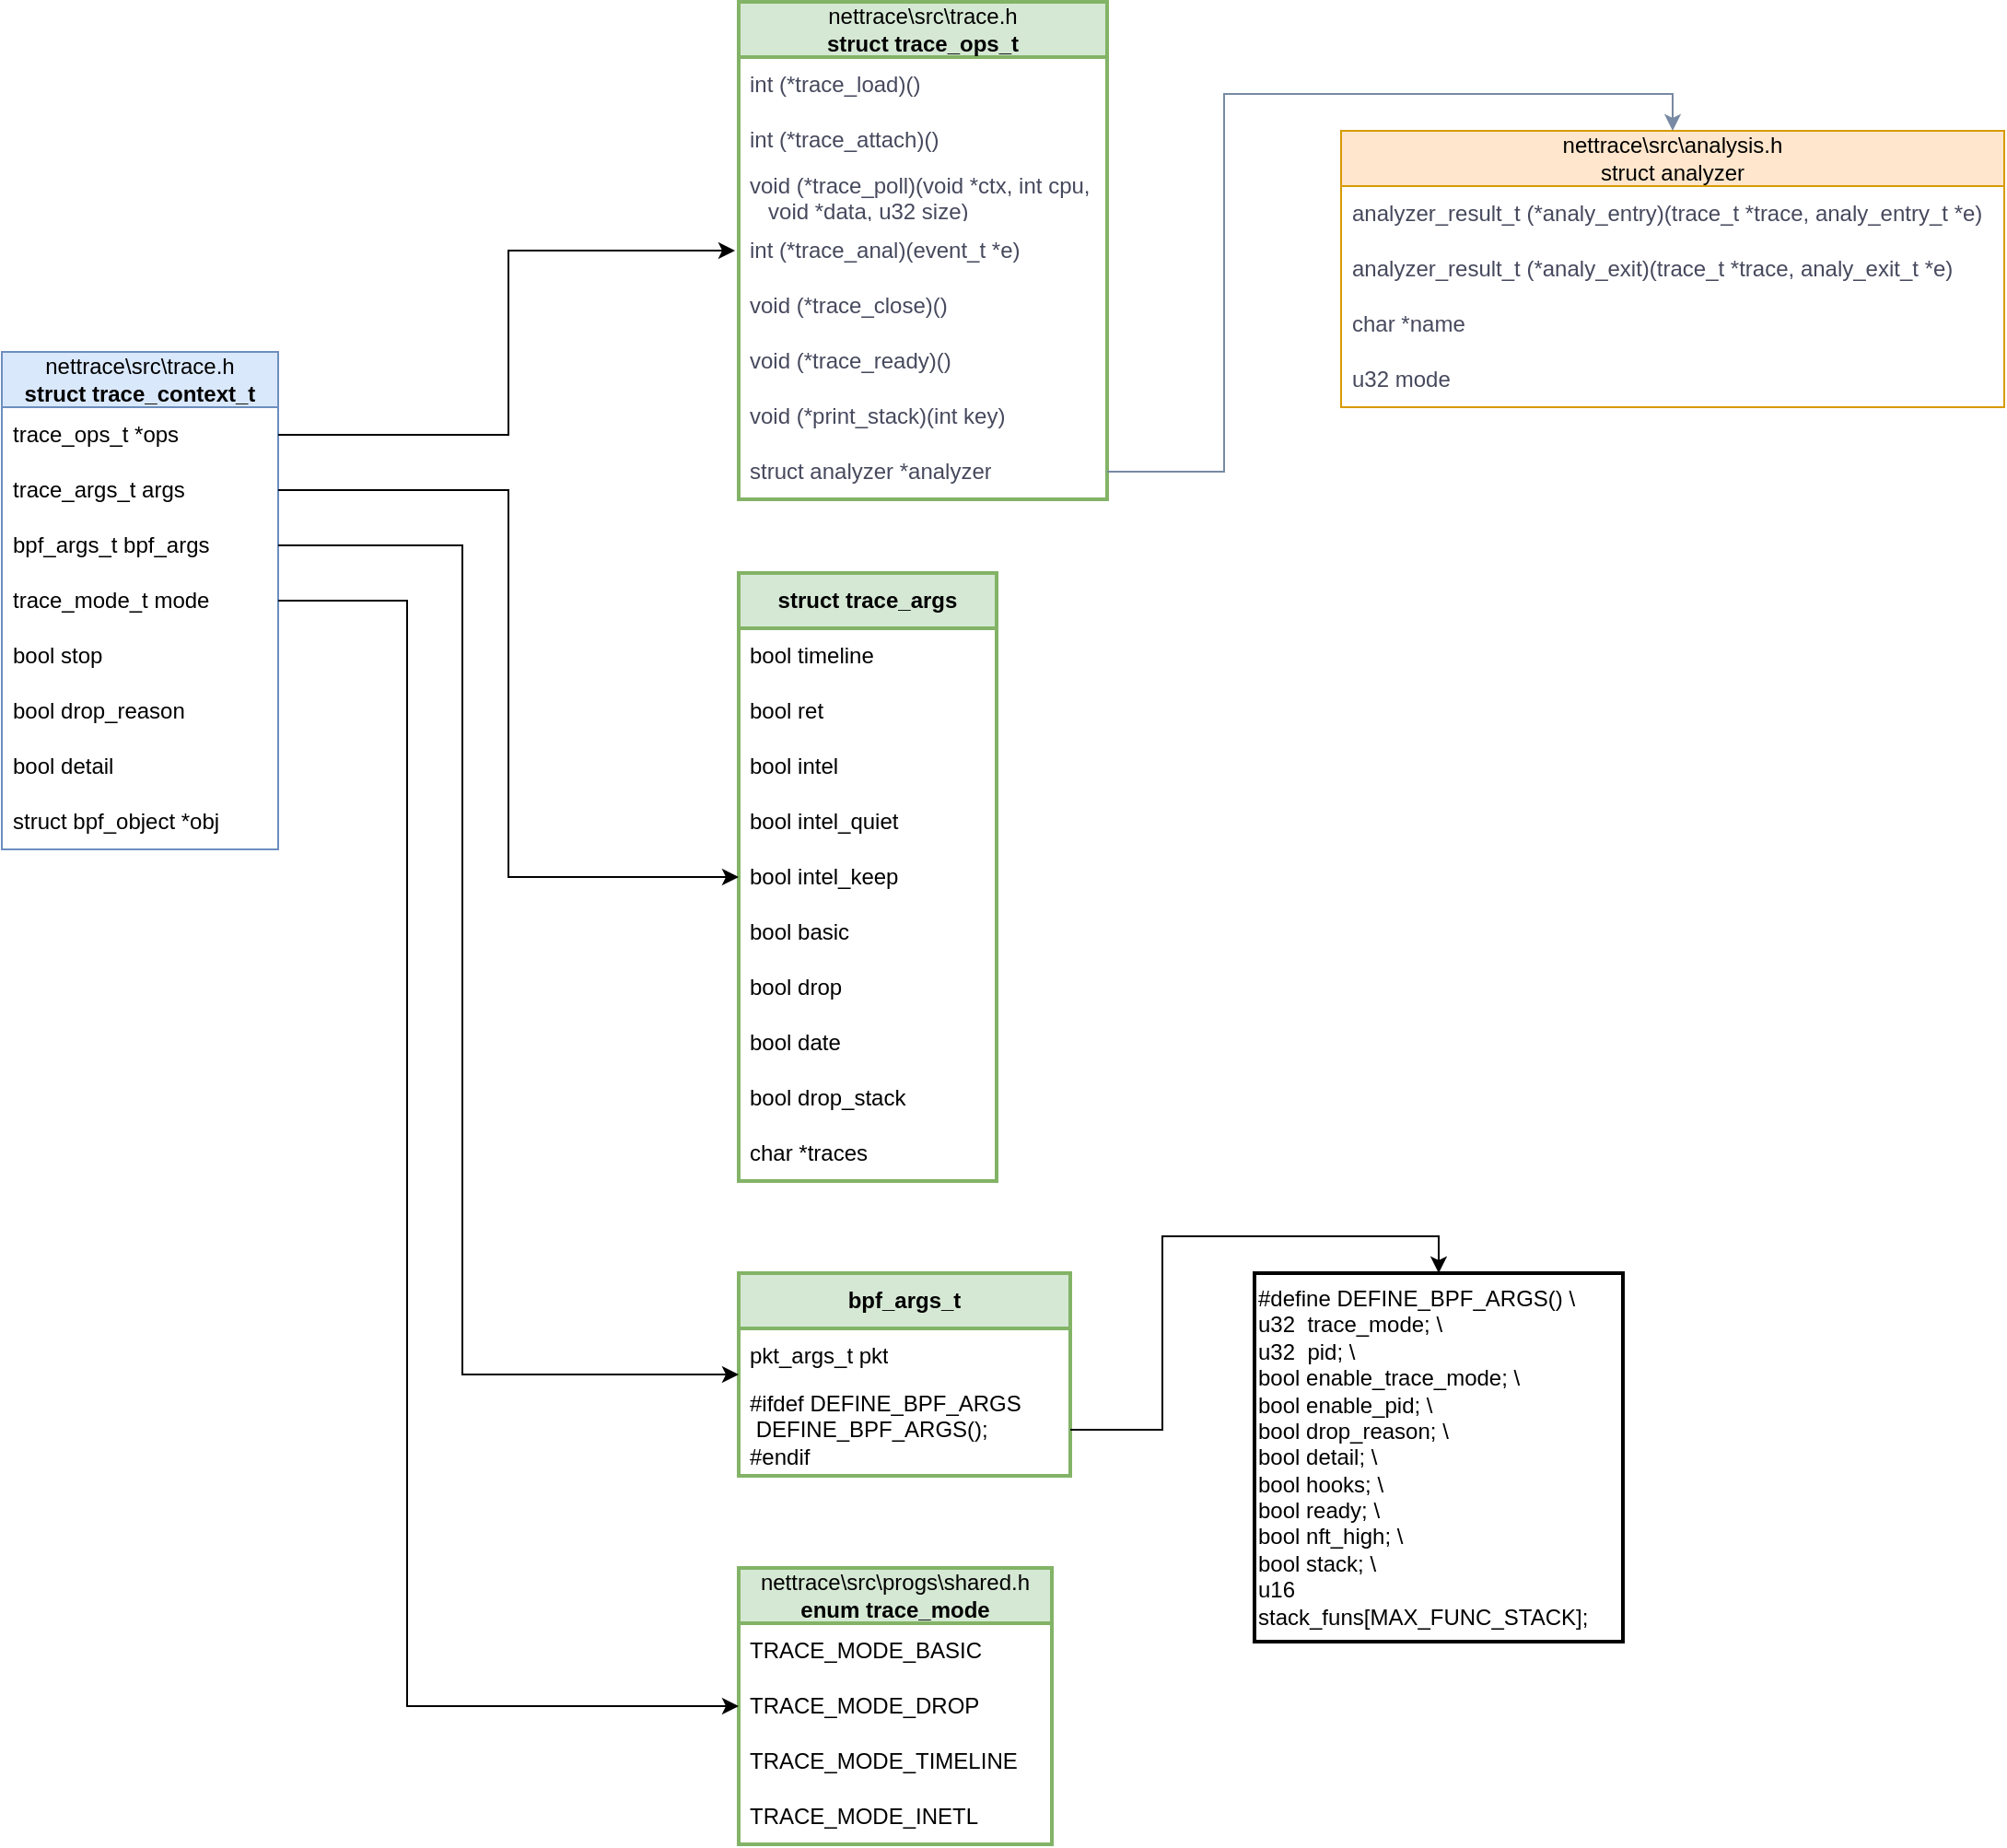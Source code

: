 <mxfile version="20.8.5" type="github">
  <diagram id="J2MnjOrFb4amIE_kZ2wo" name="第 1 页">
    <mxGraphModel dx="881" dy="2443" grid="1" gridSize="10" guides="1" tooltips="1" connect="1" arrows="1" fold="1" page="1" pageScale="1" pageWidth="827" pageHeight="1169" math="0" shadow="0">
      <root>
        <mxCell id="0" />
        <mxCell id="1" parent="0" />
        <mxCell id="d07pl93fS8qno-X2YD1w-11" value="nettrace\src\trace.h&lt;br&gt;&lt;b&gt;struct trace_ops_t&lt;/b&gt;" style="swimlane;fontStyle=0;childLayout=stackLayout;horizontal=1;startSize=30;horizontalStack=0;resizeParent=1;resizeParentMax=0;resizeLast=0;collapsible=1;marginBottom=0;whiteSpace=wrap;html=1;rounded=0;labelBackgroundColor=none;fillColor=#d5e8d4;strokeColor=#82b366;strokeWidth=2;perimeterSpacing=2;swimlaneLine=1;glass=0;shadow=0;" vertex="1" parent="1">
          <mxGeometry x="500" y="-330" width="200" height="270" as="geometry" />
        </mxCell>
        <mxCell id="d07pl93fS8qno-X2YD1w-12" value="int (*trace_load)()" style="text;strokeColor=none;fillColor=none;align=left;verticalAlign=middle;spacingLeft=4;spacingRight=4;overflow=hidden;points=[[0,0.5],[1,0.5]];portConstraint=eastwest;rotatable=0;whiteSpace=wrap;html=1;rounded=0;labelBackgroundColor=none;fontColor=#46495D;" vertex="1" parent="d07pl93fS8qno-X2YD1w-11">
          <mxGeometry y="30" width="200" height="30" as="geometry" />
        </mxCell>
        <mxCell id="d07pl93fS8qno-X2YD1w-15" value="int (*trace_attach)()" style="text;strokeColor=none;fillColor=none;align=left;verticalAlign=middle;spacingLeft=4;spacingRight=4;overflow=hidden;points=[[0,0.5],[1,0.5]];portConstraint=eastwest;rotatable=0;whiteSpace=wrap;html=1;rounded=0;labelBackgroundColor=none;fontColor=#46495D;" vertex="1" parent="d07pl93fS8qno-X2YD1w-11">
          <mxGeometry y="60" width="200" height="30" as="geometry" />
        </mxCell>
        <mxCell id="d07pl93fS8qno-X2YD1w-13" value="void (*trace_poll)(void *ctx, int cpu, &lt;br&gt;&lt;span style=&quot;white-space: pre;&quot;&gt;	&lt;/span&gt;&lt;span style=&quot;white-space: pre;&quot;&gt;	&lt;/span&gt;&lt;span style=&quot;white-space: pre;&quot;&gt;	&lt;/span&gt;void *data, u32 size)" style="text;strokeColor=none;fillColor=none;align=left;verticalAlign=middle;spacingLeft=4;spacingRight=4;overflow=hidden;points=[[0,0.5],[1,0.5]];portConstraint=eastwest;rotatable=0;whiteSpace=wrap;html=1;rounded=0;labelBackgroundColor=none;fontColor=#46495D;" vertex="1" parent="d07pl93fS8qno-X2YD1w-11">
          <mxGeometry y="90" width="200" height="30" as="geometry" />
        </mxCell>
        <mxCell id="d07pl93fS8qno-X2YD1w-16" value="int (*trace_anal)(event_t *e)" style="text;strokeColor=none;fillColor=none;align=left;verticalAlign=middle;spacingLeft=4;spacingRight=4;overflow=hidden;points=[[0,0.5],[1,0.5]];portConstraint=eastwest;rotatable=0;whiteSpace=wrap;html=1;rounded=0;labelBackgroundColor=none;fontColor=#46495D;" vertex="1" parent="d07pl93fS8qno-X2YD1w-11">
          <mxGeometry y="120" width="200" height="30" as="geometry" />
        </mxCell>
        <mxCell id="d07pl93fS8qno-X2YD1w-14" value="void (*trace_close)()" style="text;strokeColor=none;fillColor=none;align=left;verticalAlign=middle;spacingLeft=4;spacingRight=4;overflow=hidden;points=[[0,0.5],[1,0.5]];portConstraint=eastwest;rotatable=0;whiteSpace=wrap;html=1;rounded=0;labelBackgroundColor=none;fontColor=#46495D;" vertex="1" parent="d07pl93fS8qno-X2YD1w-11">
          <mxGeometry y="150" width="200" height="30" as="geometry" />
        </mxCell>
        <mxCell id="d07pl93fS8qno-X2YD1w-17" value="void (*trace_ready)()" style="text;strokeColor=none;fillColor=none;align=left;verticalAlign=middle;spacingLeft=4;spacingRight=4;overflow=hidden;points=[[0,0.5],[1,0.5]];portConstraint=eastwest;rotatable=0;whiteSpace=wrap;html=1;rounded=0;labelBackgroundColor=none;fontColor=#46495D;" vertex="1" parent="d07pl93fS8qno-X2YD1w-11">
          <mxGeometry y="180" width="200" height="30" as="geometry" />
        </mxCell>
        <mxCell id="d07pl93fS8qno-X2YD1w-18" value="void (*print_stack)(int key)" style="text;strokeColor=none;fillColor=none;align=left;verticalAlign=middle;spacingLeft=4;spacingRight=4;overflow=hidden;points=[[0,0.5],[1,0.5]];portConstraint=eastwest;rotatable=0;whiteSpace=wrap;html=1;rounded=0;labelBackgroundColor=none;fontColor=#46495D;" vertex="1" parent="d07pl93fS8qno-X2YD1w-11">
          <mxGeometry y="210" width="200" height="30" as="geometry" />
        </mxCell>
        <mxCell id="d07pl93fS8qno-X2YD1w-19" value="struct analyzer *analyzer" style="text;strokeColor=none;fillColor=none;align=left;verticalAlign=middle;spacingLeft=4;spacingRight=4;overflow=hidden;points=[[0,0.5],[1,0.5]];portConstraint=eastwest;rotatable=0;whiteSpace=wrap;html=1;rounded=0;labelBackgroundColor=none;fontColor=#46495D;" vertex="1" parent="d07pl93fS8qno-X2YD1w-11">
          <mxGeometry y="240" width="200" height="30" as="geometry" />
        </mxCell>
        <mxCell id="d07pl93fS8qno-X2YD1w-21" value="nettrace\src\analysis.h&lt;br&gt;struct analyzer" style="swimlane;fontStyle=0;childLayout=stackLayout;horizontal=1;startSize=30;horizontalStack=0;resizeParent=1;resizeParentMax=0;resizeLast=0;collapsible=1;marginBottom=0;whiteSpace=wrap;html=1;rounded=0;labelBackgroundColor=none;fillColor=#ffe6cc;strokeColor=#d79b00;" vertex="1" parent="1">
          <mxGeometry x="827" y="-260" width="360" height="150" as="geometry" />
        </mxCell>
        <mxCell id="d07pl93fS8qno-X2YD1w-22" value="analyzer_result_t (*analy_entry)(trace_t *trace, analy_entry_t *e)" style="text;strokeColor=none;fillColor=none;align=left;verticalAlign=middle;spacingLeft=4;spacingRight=4;overflow=hidden;points=[[0,0.5],[1,0.5]];portConstraint=eastwest;rotatable=0;whiteSpace=wrap;html=1;rounded=0;labelBackgroundColor=none;fontColor=#46495D;" vertex="1" parent="d07pl93fS8qno-X2YD1w-21">
          <mxGeometry y="30" width="360" height="30" as="geometry" />
        </mxCell>
        <mxCell id="d07pl93fS8qno-X2YD1w-23" value="analyzer_result_t (*analy_exit)(trace_t *trace, analy_exit_t *e)" style="text;strokeColor=none;fillColor=none;align=left;verticalAlign=middle;spacingLeft=4;spacingRight=4;overflow=hidden;points=[[0,0.5],[1,0.5]];portConstraint=eastwest;rotatable=0;whiteSpace=wrap;html=1;rounded=0;labelBackgroundColor=none;fontColor=#46495D;" vertex="1" parent="d07pl93fS8qno-X2YD1w-21">
          <mxGeometry y="60" width="360" height="30" as="geometry" />
        </mxCell>
        <mxCell id="d07pl93fS8qno-X2YD1w-24" value="char *name" style="text;strokeColor=none;fillColor=none;align=left;verticalAlign=middle;spacingLeft=4;spacingRight=4;overflow=hidden;points=[[0,0.5],[1,0.5]];portConstraint=eastwest;rotatable=0;whiteSpace=wrap;html=1;rounded=0;labelBackgroundColor=none;fontColor=#46495D;" vertex="1" parent="d07pl93fS8qno-X2YD1w-21">
          <mxGeometry y="90" width="360" height="30" as="geometry" />
        </mxCell>
        <mxCell id="d07pl93fS8qno-X2YD1w-25" value="u32 mode" style="text;strokeColor=none;fillColor=none;align=left;verticalAlign=middle;spacingLeft=4;spacingRight=4;overflow=hidden;points=[[0,0.5],[1,0.5]];portConstraint=eastwest;rotatable=0;whiteSpace=wrap;html=1;rounded=0;labelBackgroundColor=none;fontColor=#46495D;" vertex="1" parent="d07pl93fS8qno-X2YD1w-21">
          <mxGeometry y="120" width="360" height="30" as="geometry" />
        </mxCell>
        <mxCell id="d07pl93fS8qno-X2YD1w-27" style="edgeStyle=orthogonalEdgeStyle;rounded=0;orthogonalLoop=1;jettySize=auto;html=1;exitX=1;exitY=0.5;exitDx=0;exitDy=0;entryX=0.5;entryY=0;entryDx=0;entryDy=0;labelBackgroundColor=none;fontColor=default;strokeColor=#788AA3;" edge="1" parent="1" source="d07pl93fS8qno-X2YD1w-19" target="d07pl93fS8qno-X2YD1w-21">
          <mxGeometry relative="1" as="geometry" />
        </mxCell>
        <mxCell id="d07pl93fS8qno-X2YD1w-28" value="nettrace\src\trace.h&lt;br&gt;&lt;b&gt;struct trace_context_t&lt;/b&gt;" style="swimlane;fontStyle=0;childLayout=stackLayout;horizontal=1;startSize=30;horizontalStack=0;resizeParent=1;resizeParentMax=0;resizeLast=0;collapsible=1;marginBottom=0;whiteSpace=wrap;html=1;fillColor=#dae8fc;strokeColor=#6c8ebf;" vertex="1" parent="1">
          <mxGeometry x="100" y="-140" width="150" height="270" as="geometry" />
        </mxCell>
        <mxCell id="d07pl93fS8qno-X2YD1w-29" value="trace_ops_t	*ops" style="text;strokeColor=none;fillColor=none;align=left;verticalAlign=middle;spacingLeft=4;spacingRight=4;overflow=hidden;points=[[0,0.5],[1,0.5]];portConstraint=eastwest;rotatable=0;whiteSpace=wrap;html=1;" vertex="1" parent="d07pl93fS8qno-X2YD1w-28">
          <mxGeometry y="30" width="150" height="30" as="geometry" />
        </mxCell>
        <mxCell id="d07pl93fS8qno-X2YD1w-30" value="trace_args_t	args" style="text;strokeColor=none;fillColor=none;align=left;verticalAlign=middle;spacingLeft=4;spacingRight=4;overflow=hidden;points=[[0,0.5],[1,0.5]];portConstraint=eastwest;rotatable=0;whiteSpace=wrap;html=1;" vertex="1" parent="d07pl93fS8qno-X2YD1w-28">
          <mxGeometry y="60" width="150" height="30" as="geometry" />
        </mxCell>
        <mxCell id="d07pl93fS8qno-X2YD1w-31" value="bpf_args_t	bpf_args" style="text;strokeColor=none;fillColor=none;align=left;verticalAlign=middle;spacingLeft=4;spacingRight=4;overflow=hidden;points=[[0,0.5],[1,0.5]];portConstraint=eastwest;rotatable=0;whiteSpace=wrap;html=1;" vertex="1" parent="d07pl93fS8qno-X2YD1w-28">
          <mxGeometry y="90" width="150" height="30" as="geometry" />
        </mxCell>
        <mxCell id="d07pl93fS8qno-X2YD1w-34" value="trace_mode_t	mode" style="text;strokeColor=none;fillColor=none;align=left;verticalAlign=middle;spacingLeft=4;spacingRight=4;overflow=hidden;points=[[0,0.5],[1,0.5]];portConstraint=eastwest;rotatable=0;whiteSpace=wrap;html=1;" vertex="1" parent="d07pl93fS8qno-X2YD1w-28">
          <mxGeometry y="120" width="150" height="30" as="geometry" />
        </mxCell>
        <mxCell id="d07pl93fS8qno-X2YD1w-35" value="bool		stop" style="text;strokeColor=none;fillColor=none;align=left;verticalAlign=middle;spacingLeft=4;spacingRight=4;overflow=hidden;points=[[0,0.5],[1,0.5]];portConstraint=eastwest;rotatable=0;whiteSpace=wrap;html=1;" vertex="1" parent="d07pl93fS8qno-X2YD1w-28">
          <mxGeometry y="150" width="150" height="30" as="geometry" />
        </mxCell>
        <mxCell id="d07pl93fS8qno-X2YD1w-36" value="bool		drop_reason" style="text;strokeColor=none;fillColor=none;align=left;verticalAlign=middle;spacingLeft=4;spacingRight=4;overflow=hidden;points=[[0,0.5],[1,0.5]];portConstraint=eastwest;rotatable=0;whiteSpace=wrap;html=1;" vertex="1" parent="d07pl93fS8qno-X2YD1w-28">
          <mxGeometry y="180" width="150" height="30" as="geometry" />
        </mxCell>
        <mxCell id="d07pl93fS8qno-X2YD1w-37" value="bool		detail" style="text;strokeColor=none;fillColor=none;align=left;verticalAlign=middle;spacingLeft=4;spacingRight=4;overflow=hidden;points=[[0,0.5],[1,0.5]];portConstraint=eastwest;rotatable=0;whiteSpace=wrap;html=1;" vertex="1" parent="d07pl93fS8qno-X2YD1w-28">
          <mxGeometry y="210" width="150" height="30" as="geometry" />
        </mxCell>
        <mxCell id="d07pl93fS8qno-X2YD1w-32" value="struct bpf_object *obj" style="text;strokeColor=none;fillColor=none;align=left;verticalAlign=middle;spacingLeft=4;spacingRight=4;overflow=hidden;points=[[0,0.5],[1,0.5]];portConstraint=eastwest;rotatable=0;whiteSpace=wrap;html=1;" vertex="1" parent="d07pl93fS8qno-X2YD1w-28">
          <mxGeometry y="240" width="150" height="30" as="geometry" />
        </mxCell>
        <mxCell id="d07pl93fS8qno-X2YD1w-39" value="&lt;b&gt;struct trace_args&lt;/b&gt;" style="swimlane;fontStyle=0;childLayout=stackLayout;horizontal=1;startSize=30;horizontalStack=0;resizeParent=1;resizeParentMax=0;resizeLast=0;collapsible=1;marginBottom=0;whiteSpace=wrap;html=1;rounded=0;shadow=0;glass=0;sketch=0;strokeWidth=2;fillColor=#d5e8d4;strokeColor=#82b366;" vertex="1" parent="1">
          <mxGeometry x="500" y="-20" width="140" height="330" as="geometry" />
        </mxCell>
        <mxCell id="d07pl93fS8qno-X2YD1w-40" value="bool timeline" style="text;strokeColor=none;fillColor=none;align=left;verticalAlign=middle;spacingLeft=4;spacingRight=4;overflow=hidden;points=[[0,0.5],[1,0.5]];portConstraint=eastwest;rotatable=0;whiteSpace=wrap;html=1;rounded=0;shadow=0;glass=0;sketch=0;strokeWidth=2;" vertex="1" parent="d07pl93fS8qno-X2YD1w-39">
          <mxGeometry y="30" width="140" height="30" as="geometry" />
        </mxCell>
        <mxCell id="d07pl93fS8qno-X2YD1w-41" value="bool ret" style="text;strokeColor=none;fillColor=none;align=left;verticalAlign=middle;spacingLeft=4;spacingRight=4;overflow=hidden;points=[[0,0.5],[1,0.5]];portConstraint=eastwest;rotatable=0;whiteSpace=wrap;html=1;rounded=0;shadow=0;glass=0;sketch=0;strokeWidth=2;" vertex="1" parent="d07pl93fS8qno-X2YD1w-39">
          <mxGeometry y="60" width="140" height="30" as="geometry" />
        </mxCell>
        <mxCell id="d07pl93fS8qno-X2YD1w-47" value="bool intel" style="text;strokeColor=none;fillColor=none;align=left;verticalAlign=middle;spacingLeft=4;spacingRight=4;overflow=hidden;points=[[0,0.5],[1,0.5]];portConstraint=eastwest;rotatable=0;whiteSpace=wrap;html=1;rounded=0;shadow=0;glass=0;sketch=0;strokeWidth=2;" vertex="1" parent="d07pl93fS8qno-X2YD1w-39">
          <mxGeometry y="90" width="140" height="30" as="geometry" />
        </mxCell>
        <mxCell id="d07pl93fS8qno-X2YD1w-48" value="bool intel_quiet" style="text;strokeColor=none;fillColor=none;align=left;verticalAlign=middle;spacingLeft=4;spacingRight=4;overflow=hidden;points=[[0,0.5],[1,0.5]];portConstraint=eastwest;rotatable=0;whiteSpace=wrap;html=1;rounded=0;shadow=0;glass=0;sketch=0;strokeWidth=2;" vertex="1" parent="d07pl93fS8qno-X2YD1w-39">
          <mxGeometry y="120" width="140" height="30" as="geometry" />
        </mxCell>
        <mxCell id="d07pl93fS8qno-X2YD1w-49" value="bool intel_keep" style="text;strokeColor=none;fillColor=none;align=left;verticalAlign=middle;spacingLeft=4;spacingRight=4;overflow=hidden;points=[[0,0.5],[1,0.5]];portConstraint=eastwest;rotatable=0;whiteSpace=wrap;html=1;rounded=0;shadow=0;glass=0;sketch=0;strokeWidth=2;" vertex="1" parent="d07pl93fS8qno-X2YD1w-39">
          <mxGeometry y="150" width="140" height="30" as="geometry" />
        </mxCell>
        <mxCell id="d07pl93fS8qno-X2YD1w-51" value="bool basic" style="text;strokeColor=none;fillColor=none;align=left;verticalAlign=middle;spacingLeft=4;spacingRight=4;overflow=hidden;points=[[0,0.5],[1,0.5]];portConstraint=eastwest;rotatable=0;whiteSpace=wrap;html=1;rounded=0;shadow=0;glass=0;sketch=0;strokeWidth=2;" vertex="1" parent="d07pl93fS8qno-X2YD1w-39">
          <mxGeometry y="180" width="140" height="30" as="geometry" />
        </mxCell>
        <mxCell id="d07pl93fS8qno-X2YD1w-52" value="bool drop" style="text;strokeColor=none;fillColor=none;align=left;verticalAlign=middle;spacingLeft=4;spacingRight=4;overflow=hidden;points=[[0,0.5],[1,0.5]];portConstraint=eastwest;rotatable=0;whiteSpace=wrap;html=1;rounded=0;shadow=0;glass=0;sketch=0;strokeWidth=2;" vertex="1" parent="d07pl93fS8qno-X2YD1w-39">
          <mxGeometry y="210" width="140" height="30" as="geometry" />
        </mxCell>
        <mxCell id="d07pl93fS8qno-X2YD1w-53" value="bool date" style="text;strokeColor=none;fillColor=none;align=left;verticalAlign=middle;spacingLeft=4;spacingRight=4;overflow=hidden;points=[[0,0.5],[1,0.5]];portConstraint=eastwest;rotatable=0;whiteSpace=wrap;html=1;rounded=0;shadow=0;glass=0;sketch=0;strokeWidth=2;" vertex="1" parent="d07pl93fS8qno-X2YD1w-39">
          <mxGeometry y="240" width="140" height="30" as="geometry" />
        </mxCell>
        <mxCell id="d07pl93fS8qno-X2YD1w-54" value="bool drop_stack" style="text;strokeColor=none;fillColor=none;align=left;verticalAlign=middle;spacingLeft=4;spacingRight=4;overflow=hidden;points=[[0,0.5],[1,0.5]];portConstraint=eastwest;rotatable=0;whiteSpace=wrap;html=1;rounded=0;shadow=0;glass=0;sketch=0;strokeWidth=2;" vertex="1" parent="d07pl93fS8qno-X2YD1w-39">
          <mxGeometry y="270" width="140" height="30" as="geometry" />
        </mxCell>
        <mxCell id="d07pl93fS8qno-X2YD1w-42" value="char *traces" style="text;strokeColor=none;fillColor=none;align=left;verticalAlign=middle;spacingLeft=4;spacingRight=4;overflow=hidden;points=[[0,0.5],[1,0.5]];portConstraint=eastwest;rotatable=0;whiteSpace=wrap;html=1;rounded=0;shadow=0;glass=0;sketch=0;strokeWidth=2;" vertex="1" parent="d07pl93fS8qno-X2YD1w-39">
          <mxGeometry y="300" width="140" height="30" as="geometry" />
        </mxCell>
        <mxCell id="d07pl93fS8qno-X2YD1w-45" style="edgeStyle=orthogonalEdgeStyle;rounded=0;orthogonalLoop=1;jettySize=auto;html=1;exitX=1;exitY=0.5;exitDx=0;exitDy=0;" edge="1" parent="1" source="d07pl93fS8qno-X2YD1w-29" target="d07pl93fS8qno-X2YD1w-11">
          <mxGeometry relative="1" as="geometry" />
        </mxCell>
        <mxCell id="d07pl93fS8qno-X2YD1w-55" style="edgeStyle=orthogonalEdgeStyle;rounded=0;orthogonalLoop=1;jettySize=auto;html=1;exitX=1;exitY=0.5;exitDx=0;exitDy=0;entryX=0;entryY=0.5;entryDx=0;entryDy=0;" edge="1" parent="1" source="d07pl93fS8qno-X2YD1w-30" target="d07pl93fS8qno-X2YD1w-49">
          <mxGeometry relative="1" as="geometry" />
        </mxCell>
        <mxCell id="d07pl93fS8qno-X2YD1w-56" value="&lt;b&gt;bpf_args_t&lt;/b&gt;" style="swimlane;fontStyle=0;childLayout=stackLayout;horizontal=1;startSize=30;horizontalStack=0;resizeParent=1;resizeParentMax=0;resizeLast=0;collapsible=1;marginBottom=0;whiteSpace=wrap;html=1;rounded=0;shadow=0;glass=0;sketch=0;strokeWidth=2;fillColor=#d5e8d4;strokeColor=#82b366;" vertex="1" parent="1">
          <mxGeometry x="500" y="360" width="180" height="110" as="geometry" />
        </mxCell>
        <mxCell id="d07pl93fS8qno-X2YD1w-57" value="pkt_args_t pkt" style="text;strokeColor=none;fillColor=none;align=left;verticalAlign=middle;spacingLeft=4;spacingRight=4;overflow=hidden;points=[[0,0.5],[1,0.5]];portConstraint=eastwest;rotatable=0;whiteSpace=wrap;html=1;rounded=0;shadow=0;glass=0;sketch=0;strokeWidth=2;" vertex="1" parent="d07pl93fS8qno-X2YD1w-56">
          <mxGeometry y="30" width="180" height="30" as="geometry" />
        </mxCell>
        <mxCell id="d07pl93fS8qno-X2YD1w-58" value="&lt;div&gt;#ifdef DEFINE_BPF_ARGS&lt;/div&gt;&lt;div&gt;	&lt;span style=&quot;white-space: pre;&quot;&gt;	&lt;/span&gt;DEFINE_BPF_ARGS();&lt;/div&gt;&lt;div&gt;#endif&lt;/div&gt;" style="text;strokeColor=none;fillColor=none;align=left;verticalAlign=middle;spacingLeft=4;spacingRight=4;overflow=hidden;points=[[0,0.5],[1,0.5]];portConstraint=eastwest;rotatable=0;whiteSpace=wrap;html=1;rounded=0;shadow=0;glass=0;sketch=0;strokeWidth=2;" vertex="1" parent="d07pl93fS8qno-X2YD1w-56">
          <mxGeometry y="60" width="180" height="50" as="geometry" />
        </mxCell>
        <mxCell id="d07pl93fS8qno-X2YD1w-60" value="&lt;div&gt;#define DEFINE_BPF_ARGS()	\&lt;/div&gt;&lt;div&gt;&lt;span style=&quot;&quot;&gt;	&lt;/span&gt;u32&amp;nbsp; trace_mode;&lt;span style=&quot;&quot;&gt;	&lt;/span&gt;\&lt;/div&gt;&lt;div&gt;&lt;span style=&quot;&quot;&gt;	&lt;/span&gt;u32&amp;nbsp; pid;&lt;span style=&quot;&quot;&gt;		&lt;/span&gt;\&lt;/div&gt;&lt;div&gt;&lt;span style=&quot;&quot;&gt;	&lt;/span&gt;bool enable_trace_mode;&lt;span style=&quot;&quot;&gt;	&lt;/span&gt;\&lt;/div&gt;&lt;div&gt;&lt;span style=&quot;&quot;&gt;	&lt;/span&gt;bool enable_pid;&lt;span style=&quot;&quot;&gt;	&lt;/span&gt;\&lt;/div&gt;&lt;div&gt;&lt;span style=&quot;&quot;&gt;	&lt;/span&gt;bool drop_reason;&lt;span style=&quot;&quot;&gt;	&lt;/span&gt;\&lt;/div&gt;&lt;div&gt;&lt;span style=&quot;&quot;&gt;	&lt;/span&gt;bool detail;&lt;span style=&quot;&quot;&gt;		&lt;/span&gt;\&lt;/div&gt;&lt;div&gt;&lt;span style=&quot;&quot;&gt;	&lt;/span&gt;bool hooks;&lt;span style=&quot;&quot;&gt;		&lt;/span&gt;\&lt;/div&gt;&lt;div&gt;&lt;span style=&quot;&quot;&gt;	&lt;/span&gt;bool ready;&lt;span style=&quot;&quot;&gt;		&lt;/span&gt;\&lt;/div&gt;&lt;div&gt;&lt;span style=&quot;&quot;&gt;	&lt;/span&gt;bool nft_high;&lt;span style=&quot;&quot;&gt;		&lt;/span&gt;\&lt;/div&gt;&lt;div&gt;&lt;span style=&quot;&quot;&gt;	&lt;/span&gt;bool stack;&lt;span style=&quot;&quot;&gt;		&lt;/span&gt;\&lt;/div&gt;&lt;div&gt;&lt;span style=&quot;&quot;&gt;	&lt;/span&gt;u16&amp;nbsp; stack_funs[MAX_FUNC_STACK];&lt;/div&gt;" style="whiteSpace=wrap;html=1;aspect=fixed;rounded=0;shadow=0;glass=0;sketch=0;strokeWidth=2;align=left;" vertex="1" parent="1">
          <mxGeometry x="780" y="360" width="200" height="200" as="geometry" />
        </mxCell>
        <mxCell id="d07pl93fS8qno-X2YD1w-62" style="edgeStyle=orthogonalEdgeStyle;rounded=0;orthogonalLoop=1;jettySize=auto;html=1;exitX=1;exitY=0.5;exitDx=0;exitDy=0;entryX=0.5;entryY=0;entryDx=0;entryDy=0;" edge="1" parent="1" source="d07pl93fS8qno-X2YD1w-58" target="d07pl93fS8qno-X2YD1w-60">
          <mxGeometry relative="1" as="geometry" />
        </mxCell>
        <mxCell id="d07pl93fS8qno-X2YD1w-63" style="edgeStyle=orthogonalEdgeStyle;rounded=0;orthogonalLoop=1;jettySize=auto;html=1;exitX=1;exitY=0.5;exitDx=0;exitDy=0;entryX=0;entryY=0.5;entryDx=0;entryDy=0;" edge="1" parent="1" source="d07pl93fS8qno-X2YD1w-31" target="d07pl93fS8qno-X2YD1w-56">
          <mxGeometry relative="1" as="geometry">
            <Array as="points">
              <mxPoint x="350" y="-35" />
              <mxPoint x="350" y="415" />
            </Array>
          </mxGeometry>
        </mxCell>
        <mxCell id="d07pl93fS8qno-X2YD1w-64" value="nettrace\src\progs\shared.h&lt;br&gt;&lt;b&gt;enum trace_mode&lt;/b&gt;" style="swimlane;fontStyle=0;childLayout=stackLayout;horizontal=1;startSize=30;horizontalStack=0;resizeParent=1;resizeParentMax=0;resizeLast=0;collapsible=1;marginBottom=0;whiteSpace=wrap;html=1;rounded=0;shadow=0;glass=0;sketch=0;strokeWidth=2;fillColor=#d5e8d4;strokeColor=#82b366;" vertex="1" parent="1">
          <mxGeometry x="500" y="520" width="170" height="150" as="geometry" />
        </mxCell>
        <mxCell id="d07pl93fS8qno-X2YD1w-65" value="TRACE_MODE_BASIC" style="text;strokeColor=none;fillColor=none;align=left;verticalAlign=middle;spacingLeft=4;spacingRight=4;overflow=hidden;points=[[0,0.5],[1,0.5]];portConstraint=eastwest;rotatable=0;whiteSpace=wrap;html=1;rounded=0;shadow=0;glass=0;sketch=0;strokeWidth=2;" vertex="1" parent="d07pl93fS8qno-X2YD1w-64">
          <mxGeometry y="30" width="170" height="30" as="geometry" />
        </mxCell>
        <mxCell id="d07pl93fS8qno-X2YD1w-66" value="TRACE_MODE_DROP" style="text;strokeColor=none;fillColor=none;align=left;verticalAlign=middle;spacingLeft=4;spacingRight=4;overflow=hidden;points=[[0,0.5],[1,0.5]];portConstraint=eastwest;rotatable=0;whiteSpace=wrap;html=1;rounded=0;shadow=0;glass=0;sketch=0;strokeWidth=2;" vertex="1" parent="d07pl93fS8qno-X2YD1w-64">
          <mxGeometry y="60" width="170" height="30" as="geometry" />
        </mxCell>
        <mxCell id="d07pl93fS8qno-X2YD1w-68" value="TRACE_MODE_TIMELINE" style="text;strokeColor=none;fillColor=none;align=left;verticalAlign=middle;spacingLeft=4;spacingRight=4;overflow=hidden;points=[[0,0.5],[1,0.5]];portConstraint=eastwest;rotatable=0;whiteSpace=wrap;html=1;rounded=0;shadow=0;glass=0;sketch=0;strokeWidth=2;" vertex="1" parent="d07pl93fS8qno-X2YD1w-64">
          <mxGeometry y="90" width="170" height="30" as="geometry" />
        </mxCell>
        <mxCell id="d07pl93fS8qno-X2YD1w-67" value="TRACE_MODE_INETL" style="text;strokeColor=none;fillColor=none;align=left;verticalAlign=middle;spacingLeft=4;spacingRight=4;overflow=hidden;points=[[0,0.5],[1,0.5]];portConstraint=eastwest;rotatable=0;whiteSpace=wrap;html=1;rounded=0;shadow=0;glass=0;sketch=0;strokeWidth=2;" vertex="1" parent="d07pl93fS8qno-X2YD1w-64">
          <mxGeometry y="120" width="170" height="30" as="geometry" />
        </mxCell>
        <mxCell id="d07pl93fS8qno-X2YD1w-69" style="edgeStyle=orthogonalEdgeStyle;rounded=0;orthogonalLoop=1;jettySize=auto;html=1;exitX=1;exitY=0.5;exitDx=0;exitDy=0;" edge="1" parent="1" source="d07pl93fS8qno-X2YD1w-34" target="d07pl93fS8qno-X2YD1w-66">
          <mxGeometry relative="1" as="geometry">
            <Array as="points">
              <mxPoint x="320" y="-5" />
              <mxPoint x="320" y="595" />
            </Array>
          </mxGeometry>
        </mxCell>
      </root>
    </mxGraphModel>
  </diagram>
</mxfile>

